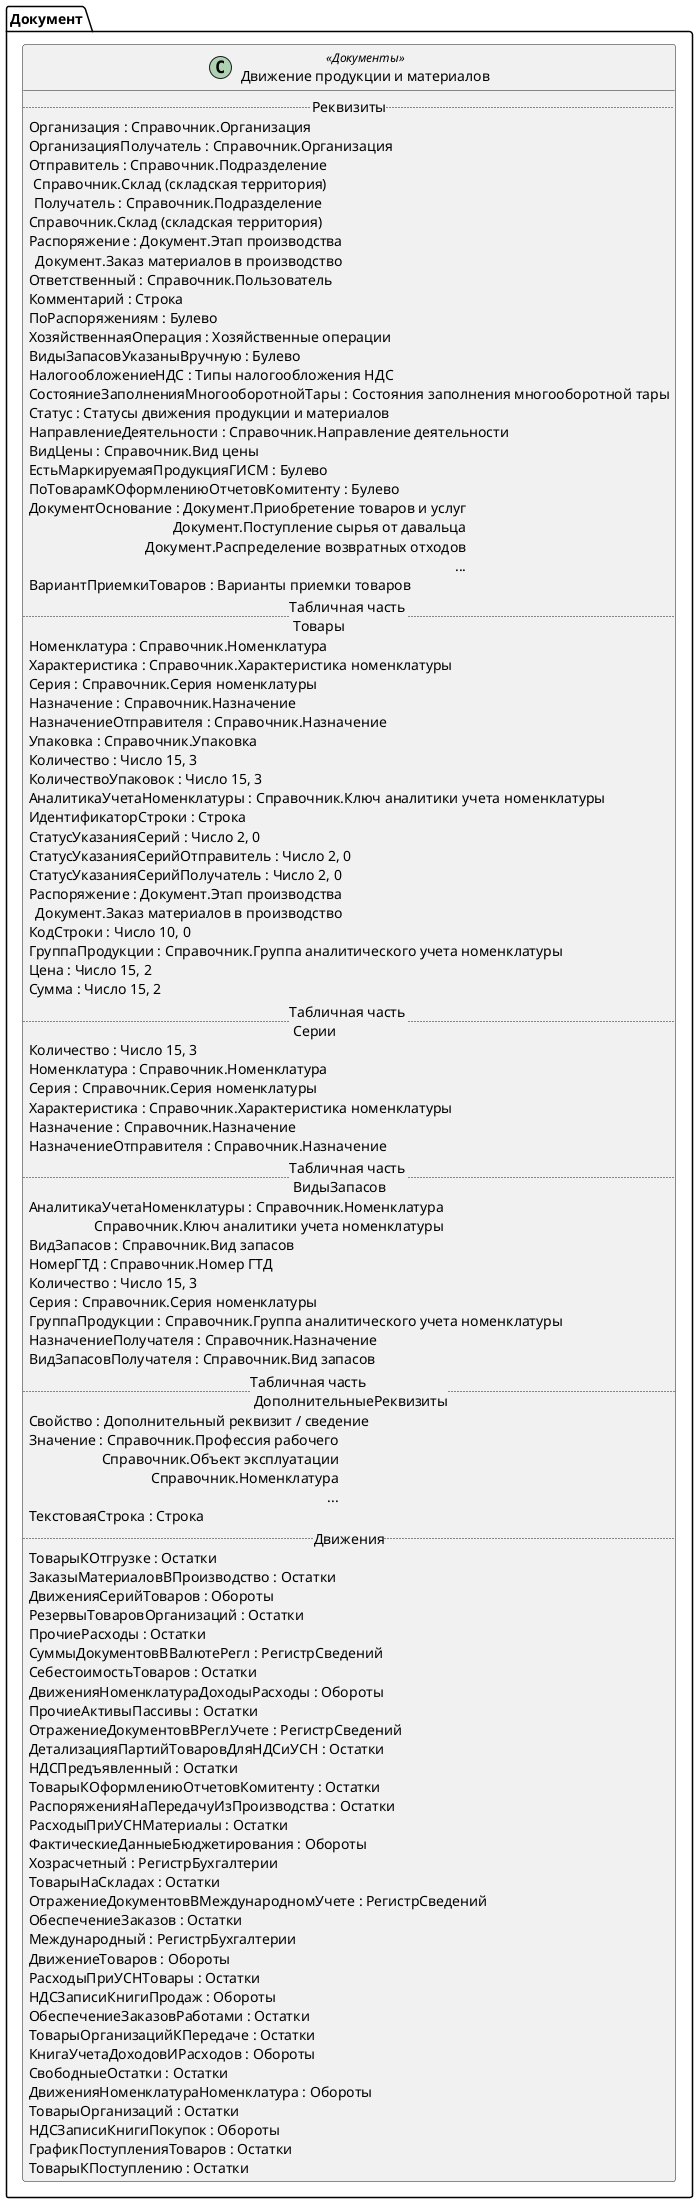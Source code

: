 ﻿@startuml ДвижениеПродукцииИМатериалов
'!include templates.wsd
'..\include templates.wsd
class Документ.ДвижениеПродукцииИМатериалов as "Движение продукции и материалов" <<Документы>>
{
..Реквизиты..
Организация : Справочник.Организация
ОрганизацияПолучатель : Справочник.Организация
Отправитель : Справочник.Подразделение\rСправочник.Склад (складская территория)
Получатель : Справочник.Подразделение\rСправочник.Склад (складская территория)
Распоряжение : Документ.Этап производства\rДокумент.Заказ материалов в производство
Ответственный : Справочник.Пользователь
Комментарий : Строка
ПоРаспоряжениям : Булево
ХозяйственнаяОперация : Хозяйственные операции
ВидыЗапасовУказаныВручную : Булево
НалогообложениеНДС : Типы налогообложения НДС
СостояниеЗаполненияМногооборотнойТары : Состояния заполнения многооборотной тары
Статус : Статусы движения продукции и материалов
НаправлениеДеятельности : Справочник.Направление деятельности
ВидЦены : Справочник.Вид цены
ЕстьМаркируемаяПродукцияГИСМ : Булево
ПоТоварамКОформлениюОтчетовКомитенту : Булево
ДокументОснование : Документ.Приобретение товаров и услуг\rДокумент.Поступление сырья от давальца\rДокумент.Распределение возвратных отходов\r...
ВариантПриемкиТоваров : Варианты приемки товаров
..Табличная часть \n Товары..
Номенклатура : Справочник.Номенклатура
Характеристика : Справочник.Характеристика номенклатуры
Серия : Справочник.Серия номенклатуры
Назначение : Справочник.Назначение
НазначениеОтправителя : Справочник.Назначение
Упаковка : Справочник.Упаковка
Количество : Число 15, 3
КоличествоУпаковок : Число 15, 3
АналитикаУчетаНоменклатуры : Справочник.Ключ аналитики учета номенклатуры
ИдентификаторСтроки : Строка
СтатусУказанияСерий : Число 2, 0
СтатусУказанияСерийОтправитель : Число 2, 0
СтатусУказанияСерийПолучатель : Число 2, 0
Распоряжение : Документ.Этап производства\rДокумент.Заказ материалов в производство
КодСтроки : Число 10, 0
ГруппаПродукции : Справочник.Группа аналитического учета номенклатуры
Цена : Число 15, 2
Сумма : Число 15, 2
..Табличная часть \n Серии..
Количество : Число 15, 3
Номенклатура : Справочник.Номенклатура
Серия : Справочник.Серия номенклатуры
Характеристика : Справочник.Характеристика номенклатуры
Назначение : Справочник.Назначение
НазначениеОтправителя : Справочник.Назначение
..Табличная часть \n ВидыЗапасов..
АналитикаУчетаНоменклатуры : Справочник.Номенклатура\rСправочник.Ключ аналитики учета номенклатуры
ВидЗапасов : Справочник.Вид запасов
НомерГТД : Справочник.Номер ГТД
Количество : Число 15, 3
Серия : Справочник.Серия номенклатуры
ГруппаПродукции : Справочник.Группа аналитического учета номенклатуры
НазначениеПолучателя : Справочник.Назначение
ВидЗапасовПолучателя : Справочник.Вид запасов
..Табличная часть \n ДополнительныеРеквизиты..
Свойство : Дополнительный реквизит / сведение
Значение : Справочник.Профессия рабочего\rСправочник.Объект эксплуатации\rСправочник.Номенклатура\r...
ТекстоваяСтрока : Строка
..Движения..
ТоварыКОтгрузке : Остатки
ЗаказыМатериаловВПроизводство : Остатки
ДвиженияСерийТоваров : Обороты
РезервыТоваровОрганизаций : Остатки
ПрочиеРасходы : Остатки
СуммыДокументовВВалютеРегл : РегистрСведений
СебестоимостьТоваров : Остатки
ДвиженияНоменклатураДоходыРасходы : Обороты
ПрочиеАктивыПассивы : Остатки
ОтражениеДокументовВРеглУчете : РегистрСведений
ДетализацияПартийТоваровДляНДСиУСН : Остатки
НДСПредъявленный : Остатки
ТоварыКОформлениюОтчетовКомитенту : Остатки
РаспоряженияНаПередачуИзПроизводства : Остатки
РасходыПриУСНМатериалы : Остатки
ФактическиеДанныеБюджетирования : Обороты
Хозрасчетный : РегистрБухгалтерии
ТоварыНаСкладах : Остатки
ОтражениеДокументовВМеждународномУчете : РегистрСведений
ОбеспечениеЗаказов : Остатки
Международный : РегистрБухгалтерии
ДвижениеТоваров : Обороты
РасходыПриУСНТовары : Остатки
НДСЗаписиКнигиПродаж : Обороты
ОбеспечениеЗаказовРаботами : Остатки
ТоварыОрганизацийКПередаче : Остатки
КнигаУчетаДоходовИРасходов : Обороты
СвободныеОстатки : Остатки
ДвиженияНоменклатураНоменклатура : Обороты
ТоварыОрганизаций : Остатки
НДСЗаписиКнигиПокупок : Обороты
ГрафикПоступленияТоваров : Остатки
ТоварыКПоступлению : Остатки
}
@enduml
